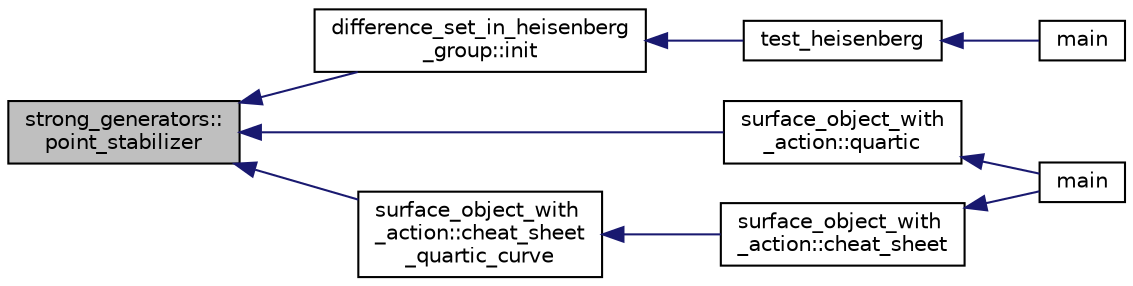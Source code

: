 digraph "strong_generators::point_stabilizer"
{
  edge [fontname="Helvetica",fontsize="10",labelfontname="Helvetica",labelfontsize="10"];
  node [fontname="Helvetica",fontsize="10",shape=record];
  rankdir="LR";
  Node4346 [label="strong_generators::\lpoint_stabilizer",height=0.2,width=0.4,color="black", fillcolor="grey75", style="filled", fontcolor="black"];
  Node4346 -> Node4347 [dir="back",color="midnightblue",fontsize="10",style="solid",fontname="Helvetica"];
  Node4347 [label="difference_set_in_heisenberg\l_group::init",height=0.2,width=0.4,color="black", fillcolor="white", style="filled",URL="$de/d8a/classdifference__set__in__heisenberg__group.html#ab44797f49aa0c8858e79cdb118c0bfd4"];
  Node4347 -> Node4348 [dir="back",color="midnightblue",fontsize="10",style="solid",fontname="Helvetica"];
  Node4348 [label="test_heisenberg",height=0.2,width=0.4,color="black", fillcolor="white", style="filled",URL="$d7/db9/tao_8_c.html#a87d0c5c3b1f228ddbc4f326d3b662c24"];
  Node4348 -> Node4349 [dir="back",color="midnightblue",fontsize="10",style="solid",fontname="Helvetica"];
  Node4349 [label="main",height=0.2,width=0.4,color="black", fillcolor="white", style="filled",URL="$d7/db9/tao_8_c.html#a3c04138a5bfe5d72780bb7e82a18e627"];
  Node4346 -> Node4350 [dir="back",color="midnightblue",fontsize="10",style="solid",fontname="Helvetica"];
  Node4350 [label="surface_object_with\l_action::quartic",height=0.2,width=0.4,color="black", fillcolor="white", style="filled",URL="$db/d28/classsurface__object__with__action.html#a0143b698eb050332a79ed95f7d274ada"];
  Node4350 -> Node4351 [dir="back",color="midnightblue",fontsize="10",style="solid",fontname="Helvetica"];
  Node4351 [label="main",height=0.2,width=0.4,color="black", fillcolor="white", style="filled",URL="$d2/dfa/create__surface__main_8_c.html#a217dbf8b442f20279ea00b898af96f52"];
  Node4346 -> Node4352 [dir="back",color="midnightblue",fontsize="10",style="solid",fontname="Helvetica"];
  Node4352 [label="surface_object_with\l_action::cheat_sheet\l_quartic_curve",height=0.2,width=0.4,color="black", fillcolor="white", style="filled",URL="$db/d28/classsurface__object__with__action.html#a7f42e37fc76dd9b6b113e35c2b886b36"];
  Node4352 -> Node4353 [dir="back",color="midnightblue",fontsize="10",style="solid",fontname="Helvetica"];
  Node4353 [label="surface_object_with\l_action::cheat_sheet",height=0.2,width=0.4,color="black", fillcolor="white", style="filled",URL="$db/d28/classsurface__object__with__action.html#a13371a6bb26f27759adcc0f7292b12d2"];
  Node4353 -> Node4351 [dir="back",color="midnightblue",fontsize="10",style="solid",fontname="Helvetica"];
}
